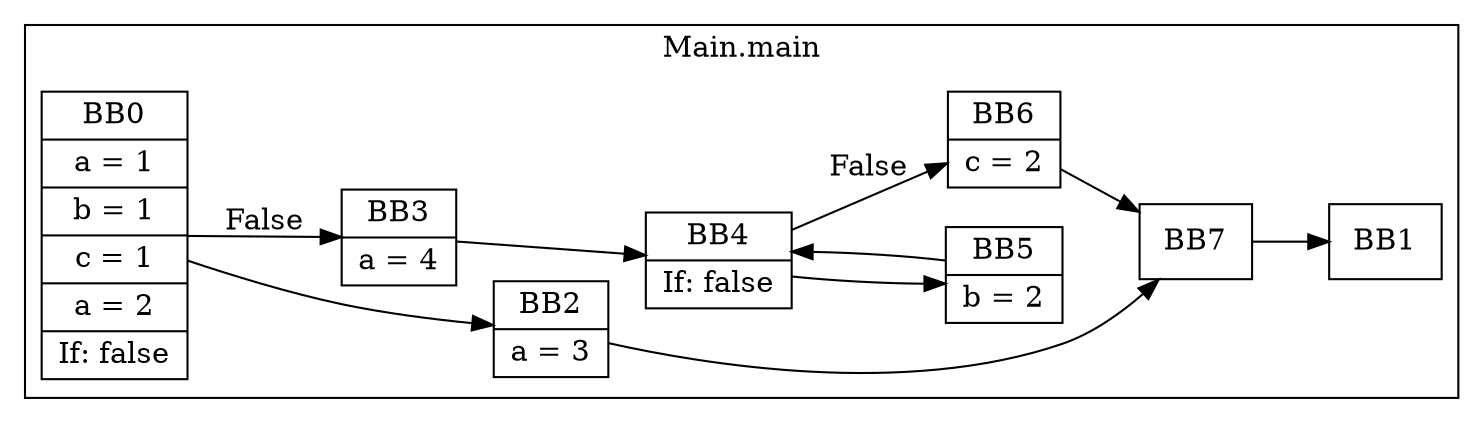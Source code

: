 digraph G {
  graph [ rankdir = "LR" ];
  subgraph cluster_0 {
    label = "Main.main"
    M0_BB0 [
      shape="record"
      label="BB0|a = 1|b = 1|c = 1|a = 2|If: false"
    ];
    M0_BB0 -> M0_BB2;
    M0_BB0 -> M0_BB3 [label="False"];
    M0_BB1 [
      shape="record"
      label="BB1"
    ];
    M0_BB2 [
      shape="record"
      label="BB2|a = 3"
    ];
    M0_BB2 -> M0_BB7;
    M0_BB3 [
      shape="record"
      label="BB3|a = 4"
    ];
    M0_BB3 -> M0_BB4;
    M0_BB4 [
      shape="record"
      label="BB4|If: false"
    ];
    M0_BB4 -> M0_BB5;
    M0_BB4 -> M0_BB6 [label="False"];
    M0_BB5 [
      shape="record"
      label="BB5|b = 2"
    ];
    M0_BB5 -> M0_BB4;
    M0_BB6 [
      shape="record"
      label="BB6|c = 2"
    ];
    M0_BB6 -> M0_BB7;
    M0_BB7 [
      shape="record"
      label="BB7"
    ];
    M0_BB7 -> M0_BB1;
  }
}
